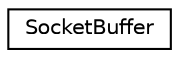 digraph "Graphical Class Hierarchy"
{
 // LATEX_PDF_SIZE
  edge [fontname="Helvetica",fontsize="10",labelfontname="Helvetica",labelfontsize="10"];
  node [fontname="Helvetica",fontsize="10",shape=record];
  rankdir="LR";
  Node0 [label="SocketBuffer",height=0.2,width=0.4,color="black", fillcolor="white", style="filled",URL="$classSocketBuffer.html",tooltip=" "];
}
